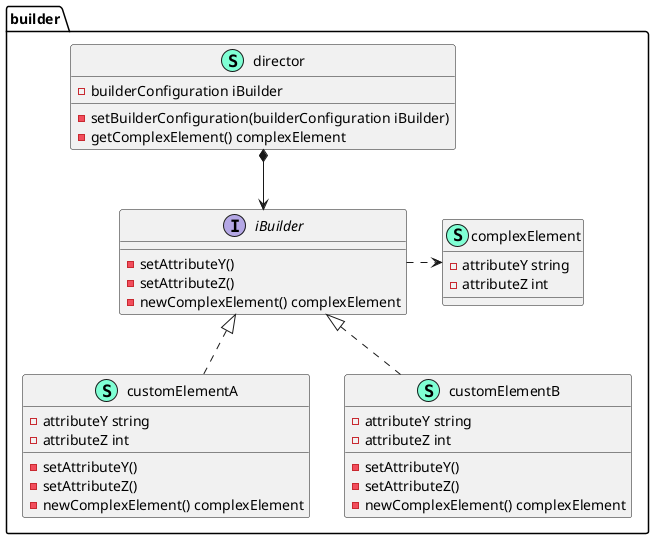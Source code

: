 @startuml builder

namespace builder {
    class customElementA << (S,Aquamarine) >> {
        - attributeY string
        - attributeZ int

        - setAttributeY() 
        - setAttributeZ() 
        - newComplexElement() complexElement

    }
    class customElementB << (S,Aquamarine) >> {
        - attributeY string
        - attributeZ int

        - setAttributeY() 
        - setAttributeZ() 
        - newComplexElement() complexElement

    }
    class director << (S,Aquamarine) >> {
        - builderConfiguration iBuilder

        - setBuilderConfiguration(builderConfiguration iBuilder) 
        - getComplexElement() complexElement

    }
    interface iBuilder  {
        - setAttributeY() 
        - setAttributeZ() 
        - newComplexElement() complexElement

    }
    class complexElement << (S,Aquamarine) >> {
        - attributeY string
        - attributeZ int

    }
}

"builder.director" *--> "builder.iBuilder"

/' together {
    class builder.customElementA
    class builder.customElementB
} '/
"builder.iBuilder" <|.. "builder.customElementA"
"builder.iBuilder" <|.. "builder.customElementB"

'hide builder.complexElement
"builder.iBuilder" .> "builder.complexElement"
'"builder.iBuilder" .[dotted,thickness=1]> "builder.complexElement"


@enduml
